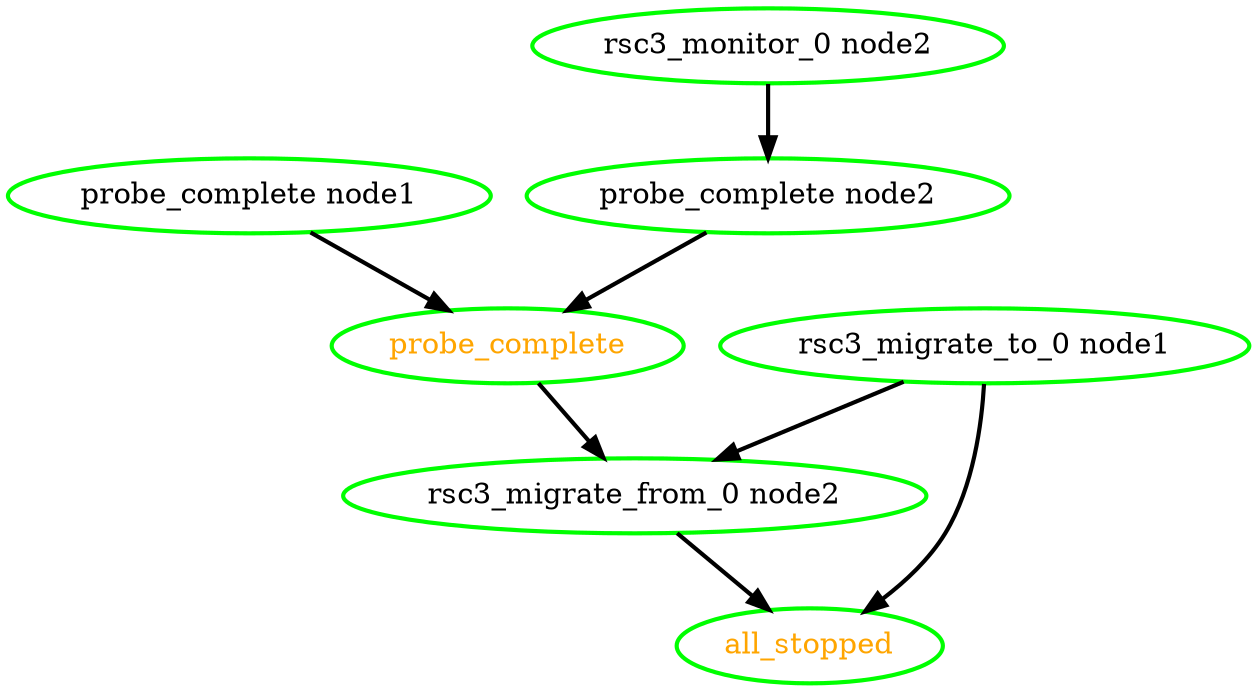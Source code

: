  digraph "g" {
"all_stopped" [ style=bold color="green" fontcolor="orange"  ]
"probe_complete node1" -> "probe_complete" [ style = bold]
"probe_complete node1" [ style=bold color="green" fontcolor="black" ]
"probe_complete node2" -> "probe_complete" [ style = bold]
"probe_complete node2" [ style=bold color="green" fontcolor="black" ]
"probe_complete" -> "rsc3_migrate_from_0 node2" [ style = bold]
"probe_complete" [ style=bold color="green" fontcolor="orange" ]
"rsc3_migrate_from_0 node2" -> "all_stopped" [ style = bold]
"rsc3_migrate_from_0 node2" [ style=bold color="green" fontcolor="black" ]
"rsc3_migrate_to_0 node1" -> "all_stopped" [ style = bold]
"rsc3_migrate_to_0 node1" -> "rsc3_migrate_from_0 node2" [ style = bold]
"rsc3_migrate_to_0 node1" [ style=bold color="green" fontcolor="black" ]
"rsc3_monitor_0 node2" -> "probe_complete node2" [ style = bold]
"rsc3_monitor_0 node2" [ style=bold color="green" fontcolor="black" ]
}
